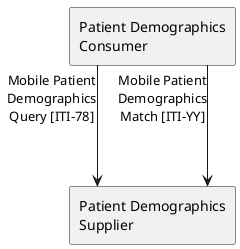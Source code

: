 @startuml
skinparam linetype ortho
skinparam ParticipantPadding 300

agent "Patient Demographics\nConsumer" as Client
agent "Patient Demographics\nSupplier" as Server
Client ---> Server  : "Mobile Patient\nDemographics\nQuery [ITI-78]"
Client -[hidden]->Server 
Client -[hidden]->Server 
Client -[hidden]->Server 
Client ---> Server  : "Mobile Patient\nDemographics\nMatch [ITI-YY]"
@enduml